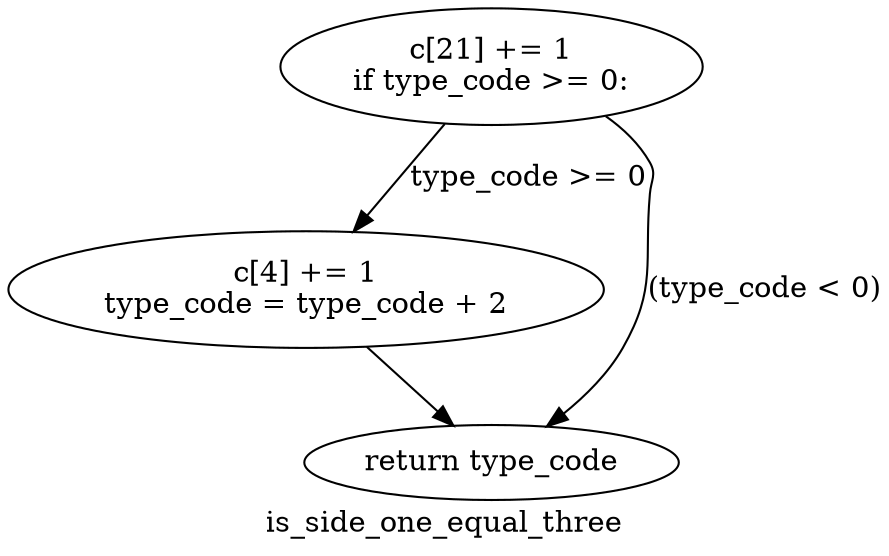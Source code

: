 digraph clusteris_side_one_equal_three {
	graph [bb="0,0,354.9,260.22",
		label=is_side_one_equal_three,
		lheight=0.22,
		lp="177.45,11.875",
		lwidth=1.92
	];
	node [label="\N"];
	1	[height=0.77585,
		label="c[21] += 1
if type_code >= 0:
",
		pos="227.15,232.29",
		width=2.3619];
	2	[height=0.77585,
		label="c[4] += 1
type_code = type_code + 2
",
		pos="122.15,124.68",
		width=3.3931];
	1 -> 2	[label="type_code >= 0",
		lp="221.15,178.49",
		pos="e,144.87,152.6 196.93,205.75 189.96,199.56 182.68,192.85 176.15,186.36 168.21,178.46 160,169.62 152.46,161.19"];
	3	[height=0.5,
		label="return type_code
",
		pos="201.15,41.75",
		width=2.056];
	1 -> 3	[label="(type_code < 0)",
		lp="309.53,124.68",
		pos="e,222.27,59.307 254.6,205.82 259.33,199.93 263.55,193.33 266.15,186.36 268.6,179.8 266.76,177.58 266.15,170.61 263.25,137.41 268.26,\
126.46 253.15,96.75 247.57,85.76 238.99,75.51 230.41,66.956"];
	2 -> 3	[pos="e,184.67,59.636 148.02,97.181 157.25,87.722 167.62,77.103 176.73,67.772"];
}
